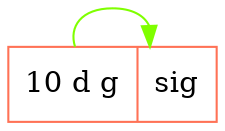  digraph G {
     rankdir=LR;  node[ shape=record, fontcolor=black, color=coral1];  
edge[color=chartreuse1] 
node10[label = "{<val>10
 d
 g|<ptr> sig}"];
node10->node10
}